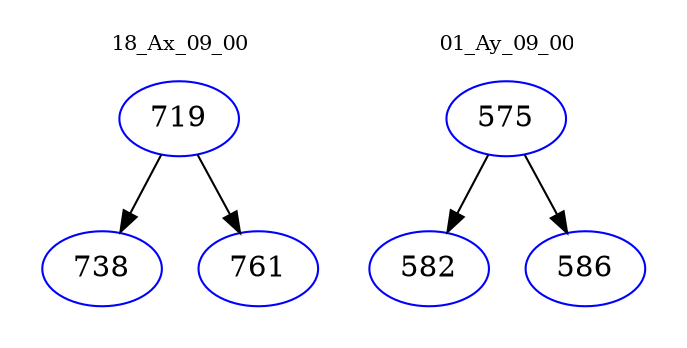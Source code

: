 digraph{
subgraph cluster_0 {
color = white
label = "18_Ax_09_00";
fontsize=10;
T0_719 [label="719", color="blue"]
T0_719 -> T0_738 [color="black"]
T0_738 [label="738", color="blue"]
T0_719 -> T0_761 [color="black"]
T0_761 [label="761", color="blue"]
}
subgraph cluster_1 {
color = white
label = "01_Ay_09_00";
fontsize=10;
T1_575 [label="575", color="blue"]
T1_575 -> T1_582 [color="black"]
T1_582 [label="582", color="blue"]
T1_575 -> T1_586 [color="black"]
T1_586 [label="586", color="blue"]
}
}
